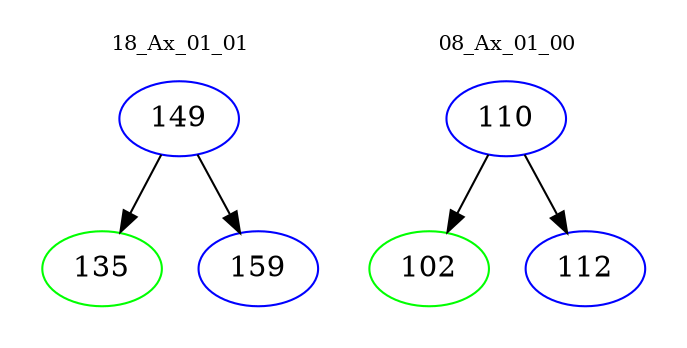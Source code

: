 digraph{
subgraph cluster_0 {
color = white
label = "18_Ax_01_01";
fontsize=10;
T0_149 [label="149", color="blue"]
T0_149 -> T0_135 [color="black"]
T0_135 [label="135", color="green"]
T0_149 -> T0_159 [color="black"]
T0_159 [label="159", color="blue"]
}
subgraph cluster_1 {
color = white
label = "08_Ax_01_00";
fontsize=10;
T1_110 [label="110", color="blue"]
T1_110 -> T1_102 [color="black"]
T1_102 [label="102", color="green"]
T1_110 -> T1_112 [color="black"]
T1_112 [label="112", color="blue"]
}
}
